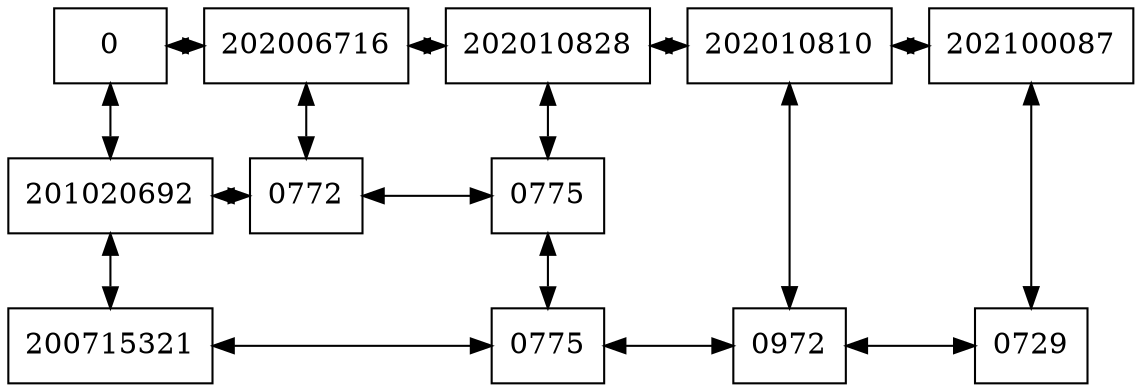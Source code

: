 digraph MatrizCapa{ 
 node[shape=box] 
 rankdir=UD; 
 {rank=min; 
nodo00[label="0" ,rankdir=LR,group=0]; 
nodo10[label="202006716" ,rankdir=LR,group=1]; 
nodo20[label="202010828" ,rankdir=LR,group=2]; 
nodo30[label="202010810" ,rankdir=LR,group=3]; 
nodo40[label="202100087" ,rankdir=LR,group=4]; 
}{rank=same; 
nodo01[label="201020692" ,group=0]; 
nodo11[label="0772" ,group=1]; 
nodo21[label="0775" ,group=2]; 
}{rank=same; 
nodo02[label="200715321" ,group=0]; 
nodo22[label="0775" ,group=2]; 
nodo32[label="0972" ,group=3]; 
nodo42[label="0729" ,group=4]; 
}nodo00 -> nodo10 [dir=both];
nodo10 -> nodo20 [dir=both];
nodo20 -> nodo30 [dir=both];
nodo30 -> nodo40 [dir=both];
nodo01 -> nodo11 [dir=both];
nodo11 -> nodo21 [dir=both];
nodo02 -> nodo22 [dir=both];
nodo22 -> nodo32 [dir=both];
nodo32 -> nodo42 [dir=both];
nodo00 -> nodo01 [dir=both];
nodo01 -> nodo02 [dir=both];
nodo10 -> nodo11 [dir=both];
nodo20 -> nodo21 [dir=both];
nodo21 -> nodo22 [dir=both];
nodo30 -> nodo32 [dir=both];
nodo40 -> nodo42 [dir=both];
}
